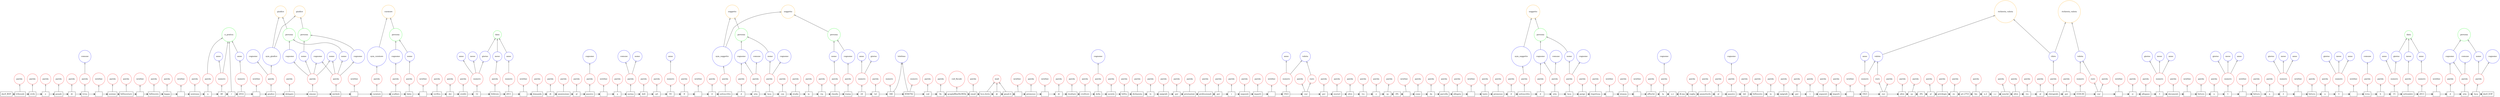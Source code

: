 digraph {
   rankdir=BT;
   edge [arrowhead=empty];

   subgraph {
      rank="source";
      edge [arrowhead=normal];
      node [shape=box];
      t0 [label="doc0_BOF"];
      t1 [label="tribunale"];
      t2 [label="civile"];
      t3 [label="e"];
      t4 [label="penale"];
      t5 [label="di"];
      t6 [label="ivrea"];
      t7 [label="\n"];
      t8 [label="sezione"];
      t9 [label="fallimentare"];
      t10 [label="\n"];
      t11 [label="fallimento"];
      t12 [label="kappa"];
      t13 [label="\n"];
      t14 [label="sentenza"];
      t15 [label="n"];
      t16 [label="40"];
      t17 [label="/"];
      t18 [label="2014"];
      t19 [label="\n"];
      t20 [label="giudice"];
      t21 [label="delegato"];
      t22 [label="simone"];
      t23 [label="michele"];
      t24 [label="\n"];
      t25 [label="curatore"];
      t26 [label="scalfaro"];
      t27 [label="fabio"];
      t28 [label="\n"];
      t29 [label="verifica"];
      t30 [label="dei"];
      t31 [label="crediti"];
      t32 [label="12"];
      t33 [label="febbraio"];
      t34 [label="2011"];
      t35 [label="\n"];
      t36 [label="domanda"];
      t37 [label="di"];
      t38 [label="ammissione"];
      t39 [label="al"];
      t40 [label="passivo"];
      t41 [label="\n"];
      t42 [label="a"];
      t43 [label="norma"];
      t44 [label="dell"];
      t45 [label="art"];
      t46 [label="93"];
      t47 [label="lf"];
      t48 [label="\n"];
      t49 [label="il"];
      t50 [label="sottoscritto"];
      t51 [label="d"];
      t52 [label="oria"];
      t53 [label="luca"];
      t54 [label="con"];
      t55 [label="studio"];
      t56 [label="in"];
      t57 [label="via"];
      t58 [label="claudio"];
      t59 [label="traina"];
      t60 [label="24"];
      t61 [label="tel"];
      t62 [label="346"];
      t63 [label="8594782"];
      t64 [label="cod"];
      t65 [label="fis"];
      t66 [label="qcnpla88m04c983k"];
      t67 [label="email"];
      t68 [label="luca.doria"];
      t69 [label="@"];
      t70 [label="gmail.it"];
      t71 [label="\n"];
      t72 [label="premesso"];
      t73 [label="\n"];
      t74 [label="di"];
      t75 [label="risultare"];
      t76 [label="creditore"];
      t77 [label="della"];
      t78 [label="società"];
      t79 [label="fallita"];
      t80 [label="dichiarata"];
      t81 [label="in"];
      t82 [label="epigrafe"];
      t83 [label="per"];
      t84 [label="prestazioni"];
      t85 [label="professionali"];
      t86 [label="per"];
      t87 [label="i"];
      t88 [label="seguenti"];
      t89 [label="importi"];
      t90 [label="\n"];
      t91 [label="1923"];
      t92 [label="eur"];
      t93 [label="per"];
      t94 [label="onorari"];
      t95 [label="oltre"];
      t96 [label="iva"];
      t97 [label="e"];
      t98 [label="cp"];
      t99 [label="4%"];
      t100 [label="\n"];
      t101 [label="come"];
      t102 [label="da"];
      t103 [label="parcella"];
      t104 [label="allegata"];
      t105 [label="\n"];
      t106 [label="tanto"];
      t107 [label="premesso"];
      t108 [label="il"];
      t109 [label="sottoscritto"];
      t110 [label="d"];
      t111 [label="oria"];
      t112 [label="luca"];
      t113 [label="porge"];
      t114 [label="rispettosa"];
      t115 [label="\n"];
      t116 [label="istanza"];
      t117 [label="\n"];
      t118 [label="affinché"];
      t119 [label="la"];
      t120 [label="s.v"];
      t121 [label="ill.ma"];
      t122 [label="voglia"];
      t123 [label="ammetterlo"];
      t124 [label="al"];
      t125 [label="passivo"];
      t126 [label="del"];
      t127 [label="fallimento"];
      t128 [label="in"];
      t129 [label="epigrafe"];
      t130 [label="per"];
      t131 [label="i"];
      t132 [label="seguenti"];
      t133 [label="importi"];
      t134 [label="\n"];
      t135 [label="1923"];
      t136 [label="eur"];
      t137 [label="oltre"];
      t138 [label="cp"];
      t139 [label="4%"];
      t140 [label="al"];
      t141 [label="privilegio"];
      t142 [label="ex"];
      t143 [label="art.2753"];
      t144 [label="bis"];
      t145 [label="n.2"];
      t146 [label="c.c"];
      t147 [label="nonché"];
      t148 [label="oltre"];
      t149 [label="iva"];
      t150 [label="al"];
      t151 [label="chirografo"];
      t152 [label="per"];
      t153 [label="3330.00"];
      t154 [label="eur"];
      t155 [label="\n"];
      t156 [label="si"];
      t157 [label="allegano"];
      t158 [label="3"];
      t159 [label="documenti"];
      t160 [label="\n"];
      t161 [label="fattura"];
      t162 [label="n"];
      t163 [label="1"];
      t164 [label="\n"];
      t165 [label="fattura"];
      t166 [label="n"];
      t167 [label="2"];
      t168 [label="\n"];
      t169 [label="fattura"];
      t170 [label="n"];
      t171 [label="3"];
      t172 [label="\n"];
      t173 [label="ivrea"];
      t174 [label="li"];
      t175 [label="15"];
      t176 [label="settembre"];
      t177 [label="2013"];
      t178 [label="\n"];
      t179 [label="d"];
      t180 [label="oria"];
      t181 [label="luca"];
      t182 [label="doc0_EOF"];
      t0 -> t1;
      t1 -> t2;
      t2 -> t3;
      t3 -> t4;
      t4 -> t5;
      t5 -> t6;
      t6 -> t7;
      t7 -> t8;
      t8 -> t9;
      t9 -> t10;
      t10 -> t11;
      t11 -> t12;
      t12 -> t13;
      t13 -> t14;
      t14 -> t15;
      t15 -> t16;
      t16 -> t17;
      t17 -> t18;
      t18 -> t19;
      t19 -> t20;
      t20 -> t21;
      t21 -> t22;
      t22 -> t23;
      t23 -> t24;
      t24 -> t25;
      t25 -> t26;
      t26 -> t27;
      t27 -> t28;
      t28 -> t29;
      t29 -> t30;
      t30 -> t31;
      t31 -> t32;
      t32 -> t33;
      t33 -> t34;
      t34 -> t35;
      t35 -> t36;
      t36 -> t37;
      t37 -> t38;
      t38 -> t39;
      t39 -> t40;
      t40 -> t41;
      t41 -> t42;
      t42 -> t43;
      t43 -> t44;
      t44 -> t45;
      t45 -> t46;
      t46 -> t47;
      t47 -> t48;
      t48 -> t49;
      t49 -> t50;
      t50 -> t51;
      t51 -> t52;
      t52 -> t53;
      t53 -> t54;
      t54 -> t55;
      t55 -> t56;
      t56 -> t57;
      t57 -> t58;
      t58 -> t59;
      t59 -> t60;
      t60 -> t61;
      t61 -> t62;
      t62 -> t63;
      t63 -> t64;
      t64 -> t65;
      t65 -> t66;
      t66 -> t67;
      t67 -> t68;
      t68 -> t69;
      t69 -> t70;
      t70 -> t71;
      t71 -> t72;
      t72 -> t73;
      t73 -> t74;
      t74 -> t75;
      t75 -> t76;
      t76 -> t77;
      t77 -> t78;
      t78 -> t79;
      t79 -> t80;
      t80 -> t81;
      t81 -> t82;
      t82 -> t83;
      t83 -> t84;
      t84 -> t85;
      t85 -> t86;
      t86 -> t87;
      t87 -> t88;
      t88 -> t89;
      t89 -> t90;
      t90 -> t91;
      t91 -> t92;
      t92 -> t93;
      t93 -> t94;
      t94 -> t95;
      t95 -> t96;
      t96 -> t97;
      t97 -> t98;
      t98 -> t99;
      t99 -> t100;
      t100 -> t101;
      t101 -> t102;
      t102 -> t103;
      t103 -> t104;
      t104 -> t105;
      t105 -> t106;
      t106 -> t107;
      t107 -> t108;
      t108 -> t109;
      t109 -> t110;
      t110 -> t111;
      t111 -> t112;
      t112 -> t113;
      t113 -> t114;
      t114 -> t115;
      t115 -> t116;
      t116 -> t117;
      t117 -> t118;
      t118 -> t119;
      t119 -> t120;
      t120 -> t121;
      t121 -> t122;
      t122 -> t123;
      t123 -> t124;
      t124 -> t125;
      t125 -> t126;
      t126 -> t127;
      t127 -> t128;
      t128 -> t129;
      t129 -> t130;
      t130 -> t131;
      t131 -> t132;
      t132 -> t133;
      t133 -> t134;
      t134 -> t135;
      t135 -> t136;
      t136 -> t137;
      t137 -> t138;
      t138 -> t139;
      t139 -> t140;
      t140 -> t141;
      t141 -> t142;
      t142 -> t143;
      t143 -> t144;
      t144 -> t145;
      t145 -> t146;
      t146 -> t147;
      t147 -> t148;
      t148 -> t149;
      t149 -> t150;
      t150 -> t151;
      t151 -> t152;
      t152 -> t153;
      t153 -> t154;
      t154 -> t155;
      t155 -> t156;
      t156 -> t157;
      t157 -> t158;
      t158 -> t159;
      t159 -> t160;
      t160 -> t161;
      t161 -> t162;
      t162 -> t163;
      t163 -> t164;
      t164 -> t165;
      t165 -> t166;
      t166 -> t167;
      t167 -> t168;
      t168 -> t169;
      t169 -> t170;
      t170 -> t171;
      t171 -> t172;
      t172 -> t173;
      t173 -> t174;
      t174 -> t175;
      t175 -> t176;
      t176 -> t177;
      t177 -> t178;
      t178 -> t179;
      t179 -> t180;
      t180 -> t181;
      t181 -> t182;
   }

   subgraph {
      rank="same";
      node [color=red,shape=circle];
      tag129 [label=numero]; 
      tag130 [label=numero]; 
      tag131 [label=numero]; 
      tag132 [label=numero]; 
      tag133 [label=numero]; 
      tag134 [label=numero]; 
      tag135 [label=numero]; 
      tag136 [label=numero]; 
      tag137 [label=numero]; 
      tag138 [label=numero]; 
      tag139 [label=numero]; 
      tag140 [label=numero]; 
      tag141 [label=numero]; 
      tag142 [label=numero]; 
      tag143 [label=numero]; 
      tag144 [label=numero]; 
      tag145 [label=numero]; 
      tag0 [label=parola]; 
      tag1 [label=parola]; 
      tag2 [label=parola]; 
      tag3 [label=parola]; 
      tag4 [label=parola]; 
      tag5 [label=parola]; 
      tag6 [label=parola]; 
      tag7 [label=parola]; 
      tag8 [label=parola]; 
      tag9 [label=parola]; 
      tag10 [label=parola]; 
      tag11 [label=parola]; 
      tag12 [label=parola]; 
      tag13 [label=parola]; 
      tag14 [label=parola]; 
      tag15 [label=parola]; 
      tag16 [label=parola]; 
      tag17 [label=parola]; 
      tag18 [label=parola]; 
      tag19 [label=parola]; 
      tag20 [label=parola]; 
      tag21 [label=parola]; 
      tag22 [label=parola]; 
      tag23 [label=parola]; 
      tag24 [label=parola]; 
      tag25 [label=parola]; 
      tag26 [label=parola]; 
      tag27 [label=parola]; 
      tag28 [label=parola]; 
      tag29 [label=parola]; 
      tag30 [label=parola]; 
      tag31 [label=parola]; 
      tag32 [label=parola]; 
      tag33 [label=parola]; 
      tag34 [label=parola]; 
      tag35 [label=parola]; 
      tag36 [label=parola]; 
      tag37 [label=parola]; 
      tag38 [label=parola]; 
      tag39 [label=parola]; 
      tag40 [label=parola]; 
      tag41 [label=parola]; 
      tag42 [label=parola]; 
      tag43 [label=parola]; 
      tag44 [label=parola]; 
      tag45 [label=parola]; 
      tag46 [label=parola]; 
      tag47 [label=parola]; 
      tag48 [label=parola]; 
      tag49 [label=parola]; 
      tag50 [label=parola]; 
      tag51 [label=parola]; 
      tag52 [label=parola]; 
      tag53 [label=parola]; 
      tag54 [label=parola]; 
      tag55 [label=parola]; 
      tag56 [label=parola]; 
      tag57 [label=parola]; 
      tag58 [label=parola]; 
      tag59 [label=parola]; 
      tag60 [label=parola]; 
      tag61 [label=parola]; 
      tag62 [label=parola]; 
      tag63 [label=parola]; 
      tag64 [label=parola]; 
      tag65 [label=parola]; 
      tag66 [label=parola]; 
      tag67 [label=parola]; 
      tag68 [label=parola]; 
      tag69 [label=parola]; 
      tag70 [label=parola]; 
      tag71 [label=parola]; 
      tag72 [label=parola]; 
      tag73 [label=parola]; 
      tag74 [label=parola]; 
      tag75 [label=parola]; 
      tag76 [label=parola]; 
      tag77 [label=parola]; 
      tag78 [label=parola]; 
      tag79 [label=parola]; 
      tag80 [label=parola]; 
      tag81 [label=parola]; 
      tag82 [label=parola]; 
      tag83 [label=parola]; 
      tag84 [label=parola]; 
      tag85 [label=parola]; 
      tag86 [label=parola]; 
      tag87 [label=parola]; 
      tag88 [label=parola]; 
      tag89 [label=parola]; 
      tag90 [label=parola]; 
      tag91 [label=parola]; 
      tag92 [label=parola]; 
      tag93 [label=parola]; 
      tag94 [label=parola]; 
      tag95 [label=parola]; 
      tag96 [label=parola]; 
      tag97 [label=parola]; 
      tag98 [label=parola]; 
      tag99 [label=parola]; 
      tag100 [label=parola]; 
      tag101 [label=parola]; 
      tag102 [label=parola]; 
      tag103 [label=parola]; 
      tag104 [label=parola]; 
      tag105 [label=parola]; 
      tag106 [label=parola]; 
      tag107 [label=parola]; 
      tag108 [label=parola]; 
      tag109 [label=parola]; 
      tag110 [label=parola]; 
      tag111 [label=parola]; 
      tag112 [label=parola]; 
      tag113 [label=parola]; 
      tag114 [label=parola]; 
      tag115 [label=parola]; 
      tag116 [label=parola]; 
      tag117 [label=parola]; 
      tag118 [label=parola]; 
      tag119 [label=parola]; 
      tag120 [label=parola]; 
      tag121 [label=parola]; 
      tag122 [label=parola]; 
      tag123 [label=parola]; 
      tag124 [label=parola]; 
      tag125 [label=parola]; 
      tag126 [label=parola]; 
      tag127 [label=parola]; 
      tag128 [label=parola]; 
      tag146 [label=newline]; 
      tag147 [label=newline]; 
      tag148 [label=newline]; 
      tag149 [label=newline]; 
      tag150 [label=newline]; 
      tag151 [label=newline]; 
      tag152 [label=newline]; 
      tag153 [label=newline]; 
      tag154 [label=newline]; 
      tag155 [label=newline]; 
      tag156 [label=newline]; 
      tag157 [label=newline]; 
      tag158 [label=newline]; 
      tag159 [label=newline]; 
      tag160 [label=newline]; 
      tag161 [label=newline]; 
      tag162 [label=newline]; 
      tag163 [label=newline]; 
      tag164 [label=newline]; 
      tag165 [label=newline]; 
      tag166 [label=newline]; 
      tag167 [label=newline]; 
      tag168 [label=newline]; 
      tag250 [label=euro]; 
      tag251 [label=euro]; 
      tag252 [label=euro]; 
      tag176 [label=mail]; 
      tag175 [label=cod_fiscale]; 
   }

   subgraph {
      rank="same";
      node [color=blue,shape=circle];
      tag256 [label=chiro]; 
      tag240 [label=sym_soggetto]; 
      tag241 [label=sym_soggetto]; 
      tag245 [label=sym_curatore]; 
      tag247 [label=sym_giudice]; 
      tag178 [label=cognome]; 
      tag179 [label=cognome]; 
      tag180 [label=cognome]; 
      tag181 [label=cognome]; 
      tag182 [label=cognome]; 
      tag183 [label=cognome]; 
      tag184 [label=cognome]; 
      tag185 [label=cognome]; 
      tag186 [label=cognome]; 
      tag187 [label=cognome]; 
      tag188 [label=cognome]; 
      tag189 [label=cognome]; 
      tag190 [label=cognome]; 
      tag191 [label=cognome]; 
      tag192 [label=cognome]; 
      tag193 [label=cognome]; 
      tag194 [label=nome]; 
      tag195 [label=nome]; 
      tag196 [label=nome]; 
      tag197 [label=nome]; 
      tag198 [label=nome]; 
      tag199 [label=nome]; 
      tag200 [label=nome]; 
      tag201 [label=nome]; 
      tag202 [label=nome]; 
      tag253 [label=valuta]; 
      tag254 [label=valuta]; 
      tag255 [label=valuta]; 
      tag169 [label=comune]; 
      tag170 [label=comune]; 
      tag171 [label=comune]; 
      tag172 [label=comune]; 
      tag173 [label=comune]; 
      tag174 [label=comune]; 
      tag210 [label=giorno]; 
      tag211 [label=giorno]; 
      tag212 [label=giorno]; 
      tag213 [label=giorno]; 
      tag214 [label=giorno]; 
      tag215 [label=giorno]; 
      tag216 [label=giorno]; 
      tag217 [label=mese]; 
      tag218 [label=mese]; 
      tag219 [label=mese]; 
      tag220 [label=mese]; 
      tag221 [label=mese]; 
      tag222 [label=mese]; 
      tag223 [label=mese]; 
      tag224 [label=anno]; 
      tag225 [label=anno]; 
      tag226 [label=anno]; 
      tag227 [label=anno]; 
      tag228 [label=anno]; 
      tag229 [label=anno]; 
      tag230 [label=anno]; 
      tag231 [label=anno]; 
      tag232 [label=anno]; 
      tag233 [label=anno]; 
      tag234 [label=anno]; 
      tag235 [label=anno]; 
      tag236 [label=anno]; 
      tag237 [label=anno]; 
      tag177 [label=telefono]; 
   }

   subgraph {
      rank="same";
      node [color=green,shape=circle];
      tag238 [label=data]; 
      tag239 [label=data]; 
      tag203 [label=persona]; 
      tag204 [label=persona]; 
      tag205 [label=persona]; 
      tag206 [label=persona]; 
      tag207 [label=persona]; 
      tag208 [label=persona]; 
      tag209 [label=persona]; 
      tag259 [label=n_pratica]; 
   }

   subgraph {
      rank="same";
      node [color=orange,shape=circle];
      tag242 [label=soggetto]; 
      tag243 [label=soggetto]; 
      tag244 [label=soggetto]; 
      tag246 [label=curatore]; 
      tag248 [label=giudice]; 
      tag249 [label=giudice]; 
      tag257 [label=richiesta_valuta]; 
      tag258 [label=richiesta_valuta]; 
   }
   t1 -> tag0;
   t2 -> tag1;
   t3 -> tag2;
   t4 -> tag3;
   t5 -> tag4;
   t6 -> tag5;
   t8 -> tag6;
   t9 -> tag7;
   t11 -> tag8;
   t12 -> tag9;
   t14 -> tag10;
   t15 -> tag11;
   t20 -> tag12;
   t21 -> tag13;
   t22 -> tag14;
   t23 -> tag15;
   t25 -> tag16;
   t26 -> tag17;
   t27 -> tag18;
   t29 -> tag19;
   t30 -> tag20;
   t31 -> tag21;
   t33 -> tag22;
   t36 -> tag23;
   t37 -> tag24;
   t38 -> tag25;
   t39 -> tag26;
   t40 -> tag27;
   t42 -> tag28;
   t43 -> tag29;
   t44 -> tag30;
   t45 -> tag31;
   t47 -> tag32;
   t49 -> tag33;
   t50 -> tag34;
   t51 -> tag35;
   t52 -> tag36;
   t53 -> tag37;
   t54 -> tag38;
   t55 -> tag39;
   t56 -> tag40;
   t57 -> tag41;
   t58 -> tag42;
   t59 -> tag43;
   t61 -> tag44;
   t64 -> tag45;
   t65 -> tag46;
   t67 -> tag47;
   t72 -> tag48;
   t74 -> tag49;
   t75 -> tag50;
   t76 -> tag51;
   t77 -> tag52;
   t78 -> tag53;
   t79 -> tag54;
   t80 -> tag55;
   t81 -> tag56;
   t82 -> tag57;
   t83 -> tag58;
   t84 -> tag59;
   t85 -> tag60;
   t86 -> tag61;
   t87 -> tag62;
   t88 -> tag63;
   t89 -> tag64;
   t92 -> tag65;
   t93 -> tag66;
   t94 -> tag67;
   t95 -> tag68;
   t96 -> tag69;
   t97 -> tag70;
   t98 -> tag71;
   t101 -> tag72;
   t102 -> tag73;
   t103 -> tag74;
   t104 -> tag75;
   t106 -> tag76;
   t107 -> tag77;
   t108 -> tag78;
   t109 -> tag79;
   t110 -> tag80;
   t111 -> tag81;
   t112 -> tag82;
   t113 -> tag83;
   t114 -> tag84;
   t116 -> tag85;
   t118 -> tag86;
   t119 -> tag87;
   t122 -> tag88;
   t123 -> tag89;
   t124 -> tag90;
   t125 -> tag91;
   t126 -> tag92;
   t127 -> tag93;
   t128 -> tag94;
   t129 -> tag95;
   t130 -> tag96;
   t131 -> tag97;
   t132 -> tag98;
   t133 -> tag99;
   t136 -> tag100;
   t137 -> tag101;
   t138 -> tag102;
   t140 -> tag103;
   t141 -> tag104;
   t142 -> tag105;
   t144 -> tag106;
   t147 -> tag107;
   t148 -> tag108;
   t149 -> tag109;
   t150 -> tag110;
   t151 -> tag111;
   t152 -> tag112;
   t154 -> tag113;
   t156 -> tag114;
   t157 -> tag115;
   t159 -> tag116;
   t161 -> tag117;
   t162 -> tag118;
   t165 -> tag119;
   t166 -> tag120;
   t169 -> tag121;
   t170 -> tag122;
   t173 -> tag123;
   t174 -> tag124;
   t176 -> tag125;
   t179 -> tag126;
   t180 -> tag127;
   t181 -> tag128;
   t16 -> tag129;
   t18 -> tag130;
   t32 -> tag131;
   t34 -> tag132;
   t46 -> tag133;
   t60 -> tag134;
   t62 -> tag135;
   t63 -> tag136;
   t91 -> tag137;
   t135 -> tag138;
   t153 -> tag139;
   t158 -> tag140;
   t163 -> tag141;
   t167 -> tag142;
   t171 -> tag143;
   t175 -> tag144;
   t177 -> tag145;
   t7 -> tag146;
   t10 -> tag147;
   t13 -> tag148;
   t19 -> tag149;
   t24 -> tag150;
   t28 -> tag151;
   t35 -> tag152;
   t41 -> tag153;
   t48 -> tag154;
   t71 -> tag155;
   t73 -> tag156;
   t90 -> tag157;
   t100 -> tag158;
   t105 -> tag159;
   t115 -> tag160;
   t117 -> tag161;
   t134 -> tag162;
   t155 -> tag163;
   t160 -> tag164;
   t164 -> tag165;
   t168 -> tag166;
   t172 -> tag167;
   t178 -> tag168;
   tag5 -> tag169;
   tag29 -> tag170;
   tag36 -> tag171;
   tag81 -> tag172;
   tag123 -> tag173;
   tag127 -> tag174;
   t66 -> tag175;
   t68 -> tag176;
   t69 -> tag176;
   t70 -> tag176;
   t62 -> tag177;
   t63 -> tag177;
   tag14 -> tag178;
   tag15 -> tag178;
   tag35 -> tag179;
   tag36 -> tag179;
   tag80 -> tag180;
   tag81 -> tag180;
   tag126 -> tag181;
   tag127 -> tag181;
   tag12 -> tag182;
   tag14 -> tag183;
   tag15 -> tag184;
   tag17 -> tag185;
   tag27 -> tag186;
   tag37 -> tag187;
   tag43 -> tag188;
   tag52 -> tag189;
   tag82 -> tag190;
   tag87 -> tag191;
   tag91 -> tag192;
   tag128 -> tag193;
   tag14 -> tag194;
   tag15 -> tag194;
   tag14 -> tag195;
   tag15 -> tag196;
   tag18 -> tag197;
   tag29 -> tag198;
   tag37 -> tag199;
   tag42 -> tag200;
   tag82 -> tag201;
   tag128 -> tag202;
   tag183 -> tag203;
   tag196 -> tag203;
   tag185 -> tag204;
   tag197 -> tag204;
   tag179 -> tag205;
   tag199 -> tag205;
   tag180 -> tag206;
   tag201 -> tag206;
   tag181 -> tag207;
   tag202 -> tag207;
   tag184 -> tag208;
   tag195 -> tag208;
   tag188 -> tag209;
   tag200 -> tag209;
   tag131 -> tag210;
   tag134 -> tag211;
   tag140 -> tag212;
   tag141 -> tag213;
   tag142 -> tag214;
   tag143 -> tag215;
   tag144 -> tag216;
   tag131 -> tag217;
   tag140 -> tag218;
   tag141 -> tag219;
   tag142 -> tag220;
   tag143 -> tag221;
   tag22 -> tag222;
   tag125 -> tag223;
   tag130 -> tag224;
   tag132 -> tag225;
   tag137 -> tag226;
   tag138 -> tag227;
   tag145 -> tag228;
   tag129 -> tag229;
   tag131 -> tag230;
   tag133 -> tag231;
   tag134 -> tag232;
   tag140 -> tag233;
   tag141 -> tag234;
   tag142 -> tag235;
   tag143 -> tag236;
   tag144 -> tag237;
   tag210 -> tag238;
   tag222 -> tag238;
   tag225 -> tag238;
   tag216 -> tag239;
   tag223 -> tag239;
   tag228 -> tag239;
   tag34 -> tag240;
   tag79 -> tag241;
   tag205 -> tag242;
   tag240 -> tag242;
   tag206 -> tag243;
   tag241 -> tag243;
   tag209 -> tag244;
   tag240 -> tag244;
   tag16 -> tag245;
   tag204 -> tag246;
   tag245 -> tag246;
   tag12 -> tag247;
   tag203 -> tag248;
   tag247 -> tag248;
   tag208 -> tag249;
   tag247 -> tag249;
   t92 -> tag250;
   t136 -> tag251;
   t154 -> tag252;
   tag137 -> tag253;
   tag250 -> tag253;
   tag138 -> tag254;
   tag251 -> tag254;
   tag139 -> tag255;
   tag252 -> tag255;
   tag111 -> tag256;
   tag256 -> tag257;
   tag254 -> tag257;
   tag256 -> tag258;
   tag255 -> tag258;
   tag129 -> tag259;
   tag224 -> tag259;
   tag11 -> tag259;
   t17 -> tag259;
}